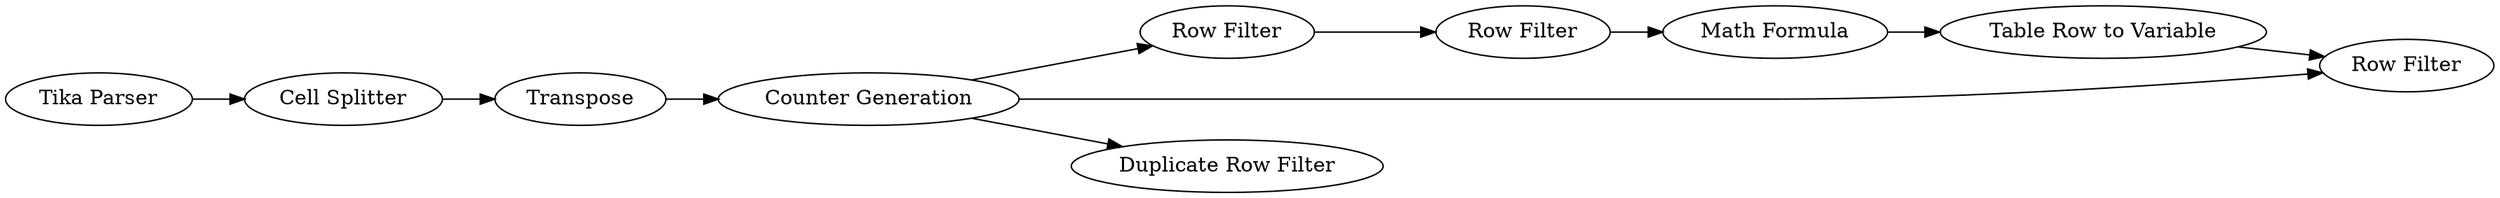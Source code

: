 digraph {
	"-3362852139330898611_1" [label="Tika Parser"]
	"-1445090091916847161_2" [label="Row Filter"]
	"-3362852139330898611_8" [label="Row Filter"]
	"-3362852139330898611_16" [label="Counter Generation"]
	"-3362852139330898611_3" [label="Cell Splitter"]
	"-3362852139330898611_11" [label="Duplicate Row Filter"]
	"-1445090091916847161_9" [label="Row Filter"]
	"-1445090091916847161_10" [label="Math Formula"]
	"-1445090091916847161_7" [label="Table Row to Variable"]
	"-3362852139330898611_4" [label=Transpose]
	"-1445090091916847161_9" -> "-1445090091916847161_10"
	"-1445090091916847161_7" -> "-3362852139330898611_8"
	"-3362852139330898611_1" -> "-3362852139330898611_3"
	"-1445090091916847161_10" -> "-1445090091916847161_7"
	"-3362852139330898611_3" -> "-3362852139330898611_4"
	"-1445090091916847161_2" -> "-1445090091916847161_9"
	"-3362852139330898611_4" -> "-3362852139330898611_16"
	"-3362852139330898611_16" -> "-1445090091916847161_2"
	"-3362852139330898611_16" -> "-3362852139330898611_11"
	"-3362852139330898611_16" -> "-3362852139330898611_8"
	rankdir=LR
}
